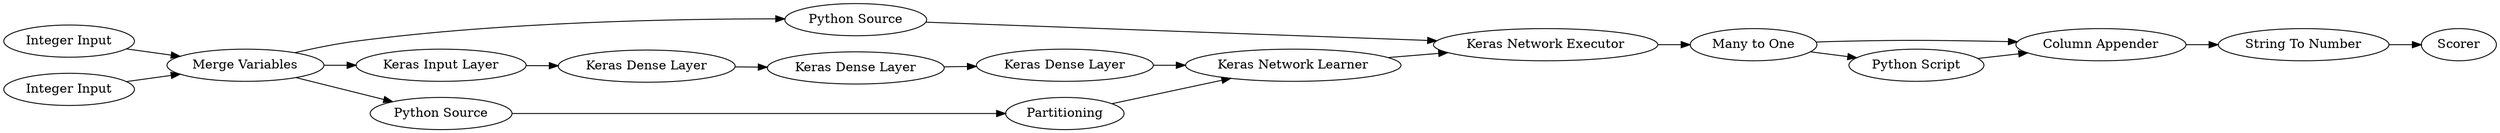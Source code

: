digraph {
	7 -> 8
	4 -> 5
	8 -> 9
	5 -> 12
	34 -> 35
	4 -> 6
	2 -> 11
	12 -> 30
	1 -> 4
	30 -> 33
	35 -> 31
	10 -> 12
	33 -> 34
	4 -> 2
	6 -> 7
	11 -> 10
	3 -> 4
	30 -> 34
	9 -> 10
	5 [label="Python Source"]
	35 [label="String To Number"]
	1 [label="Integer Input"]
	7 [label="Keras Dense Layer"]
	34 [label="Column Appender"]
	31 [label=Scorer]
	9 [label="Keras Dense Layer"]
	11 [label=Partitioning]
	4 [label="Merge Variables"]
	10 [label="Keras Network Learner"]
	6 [label="Keras Input Layer"]
	8 [label="Keras Dense Layer"]
	33 [label="Python Script"]
	30 [label="Many to One"]
	3 [label="Integer Input"]
	2 [label="Python Source"]
	12 [label="Keras Network Executor"]
	rankdir=LR
}
